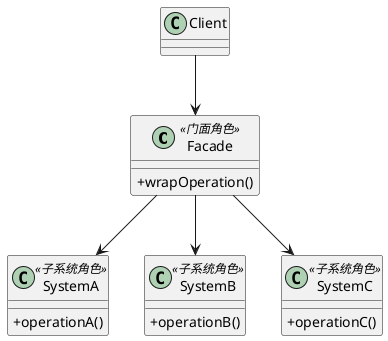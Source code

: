 @startuml
skinparam classAttributeIconSize 0
class Facade <<门面角色>> {
    +wrapOperation()
}
class SystemA <<子系统角色>> {
    +operationA()
}
class SystemB <<子系统角色>> {
    +operationB()
}
class SystemC <<子系统角色>> {
    +operationC()
}
Facade --> SystemA
Facade --> SystemB
Facade --> SystemC
Client --> Facade
@enduml
